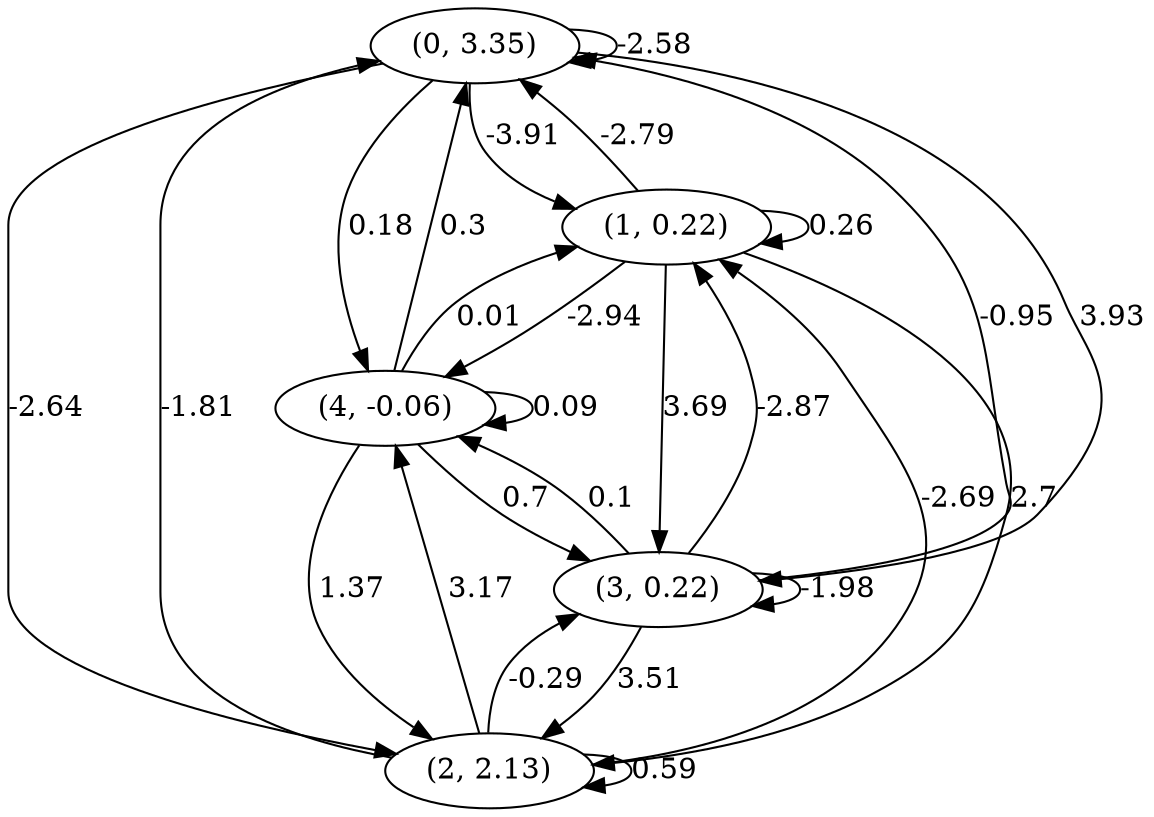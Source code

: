 digraph {
    0 [ label = "(0, 3.35)" ]
    1 [ label = "(1, 0.22)" ]
    2 [ label = "(2, 2.13)" ]
    3 [ label = "(3, 0.22)" ]
    4 [ label = "(4, -0.06)" ]
    0 -> 0 [ label = "-2.58" ]
    1 -> 1 [ label = "0.26" ]
    2 -> 2 [ label = "0.59" ]
    3 -> 3 [ label = "-1.98" ]
    4 -> 4 [ label = "0.09" ]
    1 -> 0 [ label = "-2.79" ]
    2 -> 0 [ label = "-1.81" ]
    3 -> 0 [ label = "-0.95" ]
    4 -> 0 [ label = "0.3" ]
    0 -> 1 [ label = "-3.91" ]
    2 -> 1 [ label = "-2.69" ]
    3 -> 1 [ label = "-2.87" ]
    4 -> 1 [ label = "0.01" ]
    0 -> 2 [ label = "-2.64" ]
    1 -> 2 [ label = "2.7" ]
    3 -> 2 [ label = "3.51" ]
    4 -> 2 [ label = "1.37" ]
    0 -> 3 [ label = "3.93" ]
    1 -> 3 [ label = "3.69" ]
    2 -> 3 [ label = "-0.29" ]
    4 -> 3 [ label = "0.7" ]
    0 -> 4 [ label = "0.18" ]
    1 -> 4 [ label = "-2.94" ]
    2 -> 4 [ label = "3.17" ]
    3 -> 4 [ label = "0.1" ]
}

